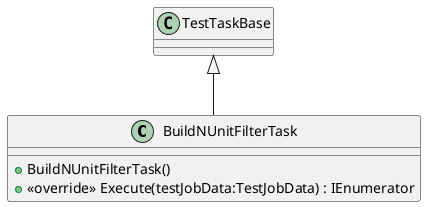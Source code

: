 @startuml
class BuildNUnitFilterTask {
    + BuildNUnitFilterTask()
    + <<override>> Execute(testJobData:TestJobData) : IEnumerator
}
TestTaskBase <|-- BuildNUnitFilterTask
@enduml
